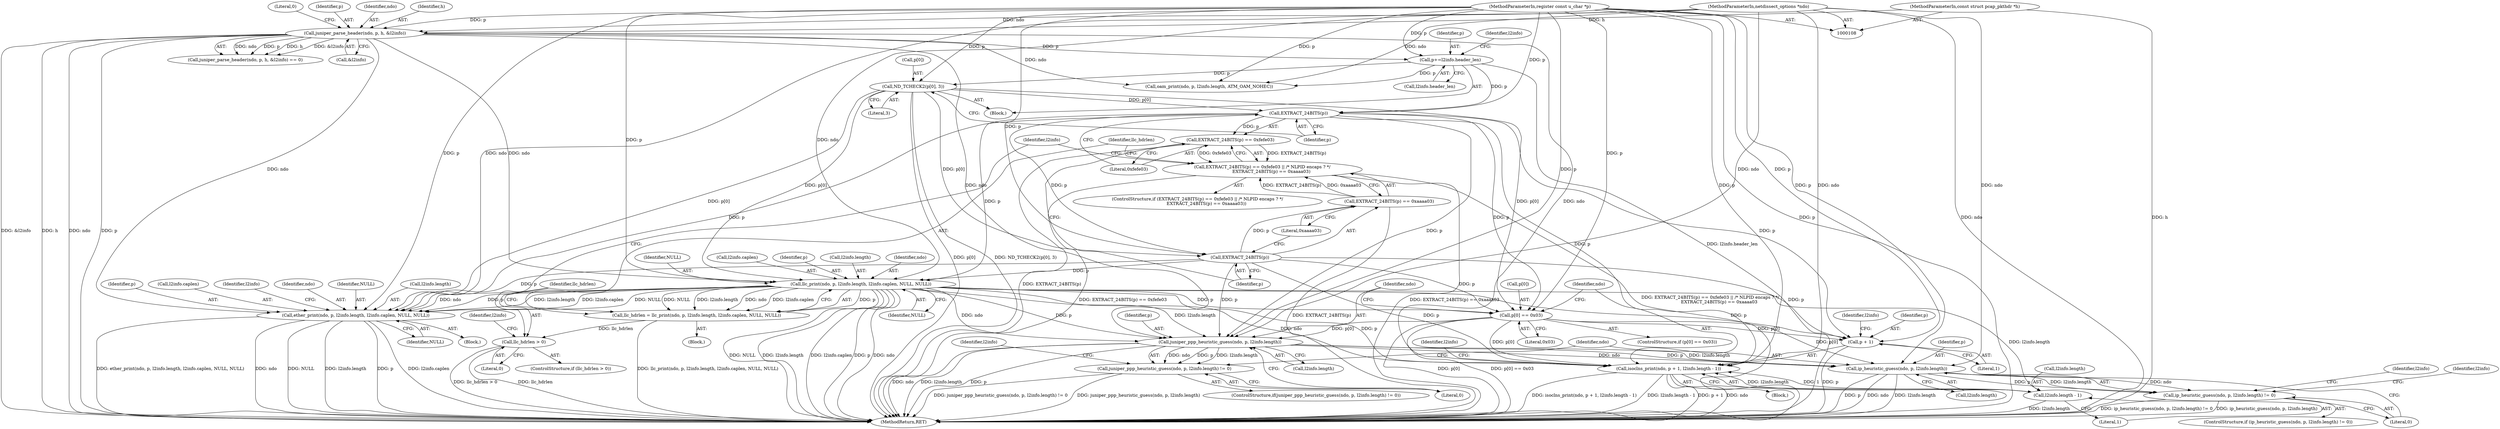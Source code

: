 digraph "0_tcpdump_b534e304568585707c4a92422aeca25cf908ff02_0@array" {
"1000158" [label="(Call,ND_TCHECK2(p[0], 3))"];
"1000133" [label="(Call,p+=l2info.header_len)"];
"1000122" [label="(Call,juniper_parse_header(ndo, p, h, &l2info))"];
"1000109" [label="(MethodParameterIn,netdissect_options *ndo)"];
"1000111" [label="(MethodParameterIn,register const u_char *p)"];
"1000110" [label="(MethodParameterIn,const struct pcap_pkthdr *h)"];
"1000166" [label="(Call,EXTRACT_24BITS(p))"];
"1000165" [label="(Call,EXTRACT_24BITS(p) == 0xfefe03)"];
"1000164" [label="(Call,EXTRACT_24BITS(p) == 0xfefe03 || /* NLPID encaps ? */\n             EXTRACT_24BITS(p) == 0xaaaa03)"];
"1000170" [label="(Call,EXTRACT_24BITS(p))"];
"1000169" [label="(Call,EXTRACT_24BITS(p) == 0xaaaa03)"];
"1000176" [label="(Call,llc_print(ndo, p, l2info.length, l2info.caplen, NULL, NULL))"];
"1000174" [label="(Call,llc_hdrlen = llc_print(ndo, p, l2info.length, l2info.caplen, NULL, NULL))"];
"1000188" [label="(Call,llc_hdrlen > 0)"];
"1000209" [label="(Call,ether_print(ndo, p, l2info.length, l2info.caplen, NULL, NULL))"];
"1000225" [label="(Call,p[0] == 0x03)"];
"1000231" [label="(Call,isoclns_print(ndo, p + 1, l2info.length - 1))"];
"1000233" [label="(Call,p + 1)"];
"1000247" [label="(Call,juniper_ppp_heuristic_guess(ndo, p, l2info.length))"];
"1000246" [label="(Call,juniper_ppp_heuristic_guess(ndo, p, l2info.length) != 0)"];
"1000260" [label="(Call,ip_heuristic_guess(ndo, p, l2info.length))"];
"1000259" [label="(Call,ip_heuristic_guess(ndo, p, l2info.length) != 0)"];
"1000236" [label="(Call,l2info.length - 1)"];
"1000233" [label="(Call,p + 1)"];
"1000245" [label="(ControlStructure,if(juniper_ppp_heuristic_guess(ndo, p, l2info.length) != 0))"];
"1000166" [label="(Call,EXTRACT_24BITS(p))"];
"1000258" [label="(ControlStructure,if (ip_heuristic_guess(ndo, p, l2info.length) != 0))"];
"1000164" [label="(Call,EXTRACT_24BITS(p) == 0xfefe03 || /* NLPID encaps ? */\n             EXTRACT_24BITS(p) == 0xaaaa03)"];
"1000238" [label="(Identifier,l2info)"];
"1000261" [label="(Identifier,ndo)"];
"1000199" [label="(Identifier,l2info)"];
"1000172" [label="(Literal,0xaaaa03)"];
"1000162" [label="(Literal,3)"];
"1000225" [label="(Call,p[0] == 0x03)"];
"1000121" [label="(Call,juniper_parse_header(ndo, p, h, &l2info) == 0)"];
"1000249" [label="(Identifier,p)"];
"1000173" [label="(Block,)"];
"1000112" [label="(Block,)"];
"1000159" [label="(Call,p[0])"];
"1000109" [label="(MethodParameterIn,netdissect_options *ndo)"];
"1000185" [label="(Identifier,NULL)"];
"1000182" [label="(Call,l2info.caplen)"];
"1000266" [label="(Literal,0)"];
"1000230" [label="(Block,)"];
"1000284" [label="(MethodReturn,RET)"];
"1000176" [label="(Call,llc_print(ndo, p, l2info.length, l2info.caplen, NULL, NULL))"];
"1000263" [label="(Call,l2info.length)"];
"1000229" [label="(Literal,0x03)"];
"1000111" [label="(MethodParameterIn,register const u_char *p)"];
"1000269" [label="(Identifier,l2info)"];
"1000212" [label="(Call,l2info.length)"];
"1000170" [label="(Call,EXTRACT_24BITS(p))"];
"1000175" [label="(Identifier,llc_hdrlen)"];
"1000234" [label="(Identifier,p)"];
"1000211" [label="(Identifier,p)"];
"1000231" [label="(Call,isoclns_print(ndo, p + 1, l2info.length - 1))"];
"1000248" [label="(Identifier,ndo)"];
"1000190" [label="(Literal,0)"];
"1000178" [label="(Identifier,p)"];
"1000189" [label="(Identifier,llc_hdrlen)"];
"1000224" [label="(ControlStructure,if (p[0] == 0x03))"];
"1000240" [label="(Literal,1)"];
"1000128" [label="(Literal,0)"];
"1000168" [label="(Literal,0xfefe03)"];
"1000226" [label="(Call,p[0])"];
"1000262" [label="(Identifier,p)"];
"1000259" [label="(Call,ip_heuristic_guess(ndo, p, l2info.length) != 0)"];
"1000147" [label="(Call,oam_print(ndo, p, l2info.length, ATM_OAM_NOHEC))"];
"1000236" [label="(Call,l2info.length - 1)"];
"1000215" [label="(Call,l2info.caplen)"];
"1000165" [label="(Call,EXTRACT_24BITS(p) == 0xfefe03)"];
"1000237" [label="(Call,l2info.length)"];
"1000260" [label="(Call,ip_heuristic_guess(ndo, p, l2info.length))"];
"1000222" [label="(Identifier,l2info)"];
"1000126" [label="(Call,&l2info)"];
"1000208" [label="(Block,)"];
"1000210" [label="(Identifier,ndo)"];
"1000253" [label="(Literal,0)"];
"1000256" [label="(Identifier,l2info)"];
"1000163" [label="(ControlStructure,if (EXTRACT_24BITS(p) == 0xfefe03 || /* NLPID encaps ? */\n             EXTRACT_24BITS(p) == 0xaaaa03))"];
"1000246" [label="(Call,juniper_ppp_heuristic_guess(ndo, p, l2info.length) != 0)"];
"1000167" [label="(Identifier,p)"];
"1000235" [label="(Literal,1)"];
"1000232" [label="(Identifier,ndo)"];
"1000110" [label="(MethodParameterIn,const struct pcap_pkthdr *h)"];
"1000273" [label="(Identifier,l2info)"];
"1000133" [label="(Call,p+=l2info.header_len)"];
"1000250" [label="(Call,l2info.length)"];
"1000179" [label="(Call,l2info.length)"];
"1000209" [label="(Call,ether_print(ndo, p, l2info.length, l2info.caplen, NULL, NULL))"];
"1000247" [label="(Call,juniper_ppp_heuristic_guess(ndo, p, l2info.length))"];
"1000134" [label="(Identifier,p)"];
"1000174" [label="(Call,llc_hdrlen = llc_print(ndo, p, l2info.length, l2info.caplen, NULL, NULL))"];
"1000243" [label="(Identifier,l2info)"];
"1000135" [label="(Call,l2info.header_len)"];
"1000188" [label="(Call,llc_hdrlen > 0)"];
"1000186" [label="(Identifier,NULL)"];
"1000158" [label="(Call,ND_TCHECK2(p[0], 3))"];
"1000124" [label="(Identifier,p)"];
"1000169" [label="(Call,EXTRACT_24BITS(p) == 0xaaaa03)"];
"1000187" [label="(ControlStructure,if (llc_hdrlen > 0))"];
"1000122" [label="(Call,juniper_parse_header(ndo, p, h, &l2info))"];
"1000177" [label="(Identifier,ndo)"];
"1000193" [label="(Identifier,l2info)"];
"1000171" [label="(Identifier,p)"];
"1000123" [label="(Identifier,ndo)"];
"1000125" [label="(Identifier,h)"];
"1000142" [label="(Identifier,l2info)"];
"1000219" [label="(Identifier,NULL)"];
"1000218" [label="(Identifier,NULL)"];
"1000158" -> "1000112"  [label="AST: "];
"1000158" -> "1000162"  [label="CFG: "];
"1000159" -> "1000158"  [label="AST: "];
"1000162" -> "1000158"  [label="AST: "];
"1000167" -> "1000158"  [label="CFG: "];
"1000158" -> "1000284"  [label="DDG: ND_TCHECK2(p[0], 3)"];
"1000158" -> "1000284"  [label="DDG: p[0]"];
"1000133" -> "1000158"  [label="DDG: p"];
"1000111" -> "1000158"  [label="DDG: p"];
"1000158" -> "1000166"  [label="DDG: p[0]"];
"1000158" -> "1000170"  [label="DDG: p[0]"];
"1000158" -> "1000176"  [label="DDG: p[0]"];
"1000158" -> "1000209"  [label="DDG: p[0]"];
"1000158" -> "1000225"  [label="DDG: p[0]"];
"1000133" -> "1000112"  [label="AST: "];
"1000133" -> "1000135"  [label="CFG: "];
"1000134" -> "1000133"  [label="AST: "];
"1000135" -> "1000133"  [label="AST: "];
"1000142" -> "1000133"  [label="CFG: "];
"1000133" -> "1000284"  [label="DDG: l2info.header_len"];
"1000122" -> "1000133"  [label="DDG: p"];
"1000111" -> "1000133"  [label="DDG: p"];
"1000133" -> "1000147"  [label="DDG: p"];
"1000133" -> "1000166"  [label="DDG: p"];
"1000122" -> "1000121"  [label="AST: "];
"1000122" -> "1000126"  [label="CFG: "];
"1000123" -> "1000122"  [label="AST: "];
"1000124" -> "1000122"  [label="AST: "];
"1000125" -> "1000122"  [label="AST: "];
"1000126" -> "1000122"  [label="AST: "];
"1000128" -> "1000122"  [label="CFG: "];
"1000122" -> "1000284"  [label="DDG: &l2info"];
"1000122" -> "1000284"  [label="DDG: h"];
"1000122" -> "1000284"  [label="DDG: ndo"];
"1000122" -> "1000284"  [label="DDG: p"];
"1000122" -> "1000121"  [label="DDG: ndo"];
"1000122" -> "1000121"  [label="DDG: p"];
"1000122" -> "1000121"  [label="DDG: h"];
"1000122" -> "1000121"  [label="DDG: &l2info"];
"1000109" -> "1000122"  [label="DDG: ndo"];
"1000111" -> "1000122"  [label="DDG: p"];
"1000110" -> "1000122"  [label="DDG: h"];
"1000122" -> "1000147"  [label="DDG: ndo"];
"1000122" -> "1000176"  [label="DDG: ndo"];
"1000122" -> "1000209"  [label="DDG: ndo"];
"1000122" -> "1000231"  [label="DDG: ndo"];
"1000122" -> "1000247"  [label="DDG: ndo"];
"1000109" -> "1000108"  [label="AST: "];
"1000109" -> "1000284"  [label="DDG: ndo"];
"1000109" -> "1000147"  [label="DDG: ndo"];
"1000109" -> "1000176"  [label="DDG: ndo"];
"1000109" -> "1000209"  [label="DDG: ndo"];
"1000109" -> "1000231"  [label="DDG: ndo"];
"1000109" -> "1000247"  [label="DDG: ndo"];
"1000109" -> "1000260"  [label="DDG: ndo"];
"1000111" -> "1000108"  [label="AST: "];
"1000111" -> "1000284"  [label="DDG: p"];
"1000111" -> "1000147"  [label="DDG: p"];
"1000111" -> "1000166"  [label="DDG: p"];
"1000111" -> "1000170"  [label="DDG: p"];
"1000111" -> "1000176"  [label="DDG: p"];
"1000111" -> "1000209"  [label="DDG: p"];
"1000111" -> "1000225"  [label="DDG: p"];
"1000111" -> "1000231"  [label="DDG: p"];
"1000111" -> "1000233"  [label="DDG: p"];
"1000111" -> "1000247"  [label="DDG: p"];
"1000111" -> "1000260"  [label="DDG: p"];
"1000110" -> "1000108"  [label="AST: "];
"1000110" -> "1000284"  [label="DDG: h"];
"1000166" -> "1000165"  [label="AST: "];
"1000166" -> "1000167"  [label="CFG: "];
"1000167" -> "1000166"  [label="AST: "];
"1000168" -> "1000166"  [label="CFG: "];
"1000166" -> "1000165"  [label="DDG: p"];
"1000166" -> "1000170"  [label="DDG: p"];
"1000166" -> "1000176"  [label="DDG: p"];
"1000166" -> "1000209"  [label="DDG: p"];
"1000166" -> "1000225"  [label="DDG: p"];
"1000166" -> "1000231"  [label="DDG: p"];
"1000166" -> "1000233"  [label="DDG: p"];
"1000166" -> "1000247"  [label="DDG: p"];
"1000165" -> "1000164"  [label="AST: "];
"1000165" -> "1000168"  [label="CFG: "];
"1000168" -> "1000165"  [label="AST: "];
"1000171" -> "1000165"  [label="CFG: "];
"1000164" -> "1000165"  [label="CFG: "];
"1000165" -> "1000284"  [label="DDG: EXTRACT_24BITS(p)"];
"1000165" -> "1000164"  [label="DDG: EXTRACT_24BITS(p)"];
"1000165" -> "1000164"  [label="DDG: 0xfefe03"];
"1000164" -> "1000163"  [label="AST: "];
"1000164" -> "1000169"  [label="CFG: "];
"1000169" -> "1000164"  [label="AST: "];
"1000175" -> "1000164"  [label="CFG: "];
"1000199" -> "1000164"  [label="CFG: "];
"1000164" -> "1000284"  [label="DDG: EXTRACT_24BITS(p) == 0xaaaa03"];
"1000164" -> "1000284"  [label="DDG: EXTRACT_24BITS(p) == 0xfefe03 || /* NLPID encaps ? */\n             EXTRACT_24BITS(p) == 0xaaaa03"];
"1000164" -> "1000284"  [label="DDG: EXTRACT_24BITS(p) == 0xfefe03"];
"1000169" -> "1000164"  [label="DDG: EXTRACT_24BITS(p)"];
"1000169" -> "1000164"  [label="DDG: 0xaaaa03"];
"1000170" -> "1000169"  [label="AST: "];
"1000170" -> "1000171"  [label="CFG: "];
"1000171" -> "1000170"  [label="AST: "];
"1000172" -> "1000170"  [label="CFG: "];
"1000170" -> "1000169"  [label="DDG: p"];
"1000170" -> "1000176"  [label="DDG: p"];
"1000170" -> "1000209"  [label="DDG: p"];
"1000170" -> "1000225"  [label="DDG: p"];
"1000170" -> "1000231"  [label="DDG: p"];
"1000170" -> "1000233"  [label="DDG: p"];
"1000170" -> "1000247"  [label="DDG: p"];
"1000169" -> "1000172"  [label="CFG: "];
"1000172" -> "1000169"  [label="AST: "];
"1000169" -> "1000284"  [label="DDG: EXTRACT_24BITS(p)"];
"1000176" -> "1000174"  [label="AST: "];
"1000176" -> "1000186"  [label="CFG: "];
"1000177" -> "1000176"  [label="AST: "];
"1000178" -> "1000176"  [label="AST: "];
"1000179" -> "1000176"  [label="AST: "];
"1000182" -> "1000176"  [label="AST: "];
"1000185" -> "1000176"  [label="AST: "];
"1000186" -> "1000176"  [label="AST: "];
"1000174" -> "1000176"  [label="CFG: "];
"1000176" -> "1000284"  [label="DDG: NULL"];
"1000176" -> "1000284"  [label="DDG: l2info.length"];
"1000176" -> "1000284"  [label="DDG: l2info.caplen"];
"1000176" -> "1000284"  [label="DDG: p"];
"1000176" -> "1000284"  [label="DDG: ndo"];
"1000176" -> "1000174"  [label="DDG: p"];
"1000176" -> "1000174"  [label="DDG: NULL"];
"1000176" -> "1000174"  [label="DDG: l2info.length"];
"1000176" -> "1000174"  [label="DDG: ndo"];
"1000176" -> "1000174"  [label="DDG: l2info.caplen"];
"1000176" -> "1000209"  [label="DDG: ndo"];
"1000176" -> "1000209"  [label="DDG: p"];
"1000176" -> "1000209"  [label="DDG: l2info.length"];
"1000176" -> "1000209"  [label="DDG: l2info.caplen"];
"1000176" -> "1000209"  [label="DDG: NULL"];
"1000176" -> "1000225"  [label="DDG: p"];
"1000176" -> "1000231"  [label="DDG: ndo"];
"1000176" -> "1000231"  [label="DDG: p"];
"1000176" -> "1000233"  [label="DDG: p"];
"1000176" -> "1000236"  [label="DDG: l2info.length"];
"1000176" -> "1000247"  [label="DDG: ndo"];
"1000176" -> "1000247"  [label="DDG: p"];
"1000176" -> "1000247"  [label="DDG: l2info.length"];
"1000174" -> "1000173"  [label="AST: "];
"1000175" -> "1000174"  [label="AST: "];
"1000189" -> "1000174"  [label="CFG: "];
"1000174" -> "1000284"  [label="DDG: llc_print(ndo, p, l2info.length, l2info.caplen, NULL, NULL)"];
"1000174" -> "1000188"  [label="DDG: llc_hdrlen"];
"1000188" -> "1000187"  [label="AST: "];
"1000188" -> "1000190"  [label="CFG: "];
"1000189" -> "1000188"  [label="AST: "];
"1000190" -> "1000188"  [label="AST: "];
"1000193" -> "1000188"  [label="CFG: "];
"1000199" -> "1000188"  [label="CFG: "];
"1000188" -> "1000284"  [label="DDG: llc_hdrlen"];
"1000188" -> "1000284"  [label="DDG: llc_hdrlen > 0"];
"1000209" -> "1000208"  [label="AST: "];
"1000209" -> "1000219"  [label="CFG: "];
"1000210" -> "1000209"  [label="AST: "];
"1000211" -> "1000209"  [label="AST: "];
"1000212" -> "1000209"  [label="AST: "];
"1000215" -> "1000209"  [label="AST: "];
"1000218" -> "1000209"  [label="AST: "];
"1000219" -> "1000209"  [label="AST: "];
"1000222" -> "1000209"  [label="CFG: "];
"1000209" -> "1000284"  [label="DDG: ether_print(ndo, p, l2info.length, l2info.caplen, NULL, NULL)"];
"1000209" -> "1000284"  [label="DDG: ndo"];
"1000209" -> "1000284"  [label="DDG: NULL"];
"1000209" -> "1000284"  [label="DDG: l2info.length"];
"1000209" -> "1000284"  [label="DDG: p"];
"1000209" -> "1000284"  [label="DDG: l2info.caplen"];
"1000225" -> "1000224"  [label="AST: "];
"1000225" -> "1000229"  [label="CFG: "];
"1000226" -> "1000225"  [label="AST: "];
"1000229" -> "1000225"  [label="AST: "];
"1000232" -> "1000225"  [label="CFG: "];
"1000248" -> "1000225"  [label="CFG: "];
"1000225" -> "1000284"  [label="DDG: p[0] == 0x03"];
"1000225" -> "1000284"  [label="DDG: p[0]"];
"1000225" -> "1000231"  [label="DDG: p[0]"];
"1000225" -> "1000233"  [label="DDG: p[0]"];
"1000225" -> "1000247"  [label="DDG: p[0]"];
"1000225" -> "1000260"  [label="DDG: p[0]"];
"1000231" -> "1000230"  [label="AST: "];
"1000231" -> "1000236"  [label="CFG: "];
"1000232" -> "1000231"  [label="AST: "];
"1000233" -> "1000231"  [label="AST: "];
"1000236" -> "1000231"  [label="AST: "];
"1000243" -> "1000231"  [label="CFG: "];
"1000231" -> "1000284"  [label="DDG: isoclns_print(ndo, p + 1, l2info.length - 1)"];
"1000231" -> "1000284"  [label="DDG: l2info.length - 1"];
"1000231" -> "1000284"  [label="DDG: p + 1"];
"1000231" -> "1000284"  [label="DDG: ndo"];
"1000236" -> "1000231"  [label="DDG: l2info.length"];
"1000236" -> "1000231"  [label="DDG: 1"];
"1000233" -> "1000235"  [label="CFG: "];
"1000234" -> "1000233"  [label="AST: "];
"1000235" -> "1000233"  [label="AST: "];
"1000238" -> "1000233"  [label="CFG: "];
"1000233" -> "1000284"  [label="DDG: p"];
"1000247" -> "1000246"  [label="AST: "];
"1000247" -> "1000250"  [label="CFG: "];
"1000248" -> "1000247"  [label="AST: "];
"1000249" -> "1000247"  [label="AST: "];
"1000250" -> "1000247"  [label="AST: "];
"1000253" -> "1000247"  [label="CFG: "];
"1000247" -> "1000284"  [label="DDG: ndo"];
"1000247" -> "1000284"  [label="DDG: l2info.length"];
"1000247" -> "1000284"  [label="DDG: p"];
"1000247" -> "1000246"  [label="DDG: ndo"];
"1000247" -> "1000246"  [label="DDG: p"];
"1000247" -> "1000246"  [label="DDG: l2info.length"];
"1000247" -> "1000260"  [label="DDG: ndo"];
"1000247" -> "1000260"  [label="DDG: p"];
"1000247" -> "1000260"  [label="DDG: l2info.length"];
"1000246" -> "1000245"  [label="AST: "];
"1000246" -> "1000253"  [label="CFG: "];
"1000253" -> "1000246"  [label="AST: "];
"1000256" -> "1000246"  [label="CFG: "];
"1000261" -> "1000246"  [label="CFG: "];
"1000246" -> "1000284"  [label="DDG: juniper_ppp_heuristic_guess(ndo, p, l2info.length) != 0"];
"1000246" -> "1000284"  [label="DDG: juniper_ppp_heuristic_guess(ndo, p, l2info.length)"];
"1000260" -> "1000259"  [label="AST: "];
"1000260" -> "1000263"  [label="CFG: "];
"1000261" -> "1000260"  [label="AST: "];
"1000262" -> "1000260"  [label="AST: "];
"1000263" -> "1000260"  [label="AST: "];
"1000266" -> "1000260"  [label="CFG: "];
"1000260" -> "1000284"  [label="DDG: l2info.length"];
"1000260" -> "1000284"  [label="DDG: p"];
"1000260" -> "1000284"  [label="DDG: ndo"];
"1000260" -> "1000259"  [label="DDG: ndo"];
"1000260" -> "1000259"  [label="DDG: p"];
"1000260" -> "1000259"  [label="DDG: l2info.length"];
"1000259" -> "1000258"  [label="AST: "];
"1000259" -> "1000266"  [label="CFG: "];
"1000266" -> "1000259"  [label="AST: "];
"1000269" -> "1000259"  [label="CFG: "];
"1000273" -> "1000259"  [label="CFG: "];
"1000259" -> "1000284"  [label="DDG: ip_heuristic_guess(ndo, p, l2info.length) != 0"];
"1000259" -> "1000284"  [label="DDG: ip_heuristic_guess(ndo, p, l2info.length)"];
"1000236" -> "1000240"  [label="CFG: "];
"1000237" -> "1000236"  [label="AST: "];
"1000240" -> "1000236"  [label="AST: "];
"1000236" -> "1000284"  [label="DDG: l2info.length"];
}
